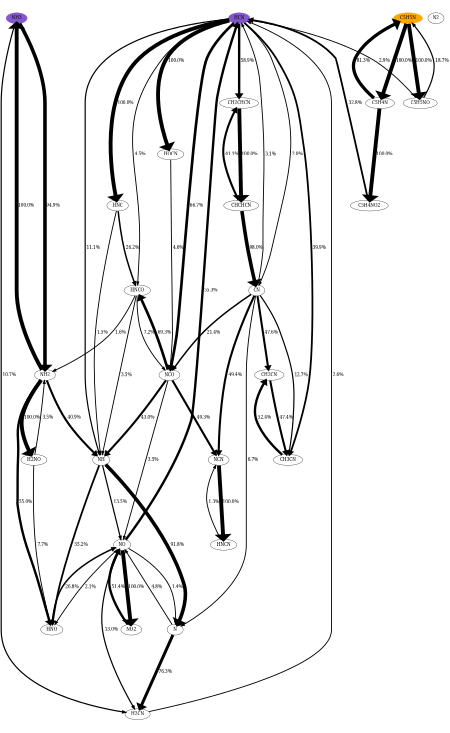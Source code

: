 digraph {
    graph [b="0,0,1558,558", rankdir=TB, center=true, splines=True, size="3,5!", dpi=400, ratio="fill"];
	NO -> HNO [label=" 2.1%" fontcolor=black fontname=serif fontsize=16 penwidth=3]
	NO -> N [label=" 1.4%" fontcolor=black fontname=serif fontsize=16 penwidth=3]
	NO -> NO2 [label=" 100.0%" fontcolor=black fontname=serif fontsize=16 penwidth=13]
	NO -> HCN [label=" 55.3%" fontcolor=black fontname=serif fontsize=16 penwidth=8]
	NO -> H2CN [label=" 13.0%" fontcolor=black fontname=serif fontsize=16 penwidth=4]
	HNO -> NO [label=" 26.8%" fontcolor=black fontname=serif fontsize=16 penwidth=5]
	NO2 -> NO [label=" 51.4%" fontcolor=black fontname=serif fontsize=16 penwidth=8]
	C5H5N -> C5H4N [label=" 100.0%" fontcolor=black fontname=serif fontsize=16 penwidth=13]
	C5H5N -> C5H5NO [label=" 100.0%" fontcolor=black fontname=serif fontsize=16 penwidth=13]
	NH3 -> NH2 [label=" 94.9%" fontcolor=black fontname=serif fontsize=16 penwidth=12]
	NH3 -> H2CN [label=" 10.7%" fontcolor=black fontname=serif fontsize=16 penwidth=4]
	HCN -> NH [label=" 11.1%" fontcolor=black fontname=serif fontsize=16 penwidth=4]
	HCN -> HNC [label=" 100.0%" fontcolor=black fontname=serif fontsize=16 penwidth=13]
	HCN -> CN [label=" 2.0%" fontcolor=black fontname=serif fontsize=16 penwidth=3]
	HCN -> HNCO [label=" 4.5%" fontcolor=black fontname=serif fontsize=16 penwidth=3]
	HCN -> NCO [label=" 66.7%" fontcolor=black fontname=serif fontsize=16 penwidth=9]
	HCN -> CH2CHCN [label=" 58.9%" fontcolor=black fontname=serif fontsize=16 penwidth=8]
	HCN -> HOCN [label=" 100.0%" fontcolor=black fontname=serif fontsize=16 penwidth=13]
	HCN -> CH3CN [label=" 39.9%" fontcolor=black fontname=serif fontsize=16 penwidth=6]
	N -> NO [label=" 4.8%" fontcolor=black fontname=serif fontsize=16 penwidth=3]
	N -> H2CN [label=" 76.3%" fontcolor=black fontname=serif fontsize=16 penwidth=10]
	H2CN -> HCN [label=" 2.6%" fontcolor=black fontname=serif fontsize=16 penwidth=3]
	C5H4N -> C5H5N [label=" 81.3%" fontcolor=black fontname=serif fontsize=16 penwidth=11]
	C5H4N -> C5H4NO2 [label=" 100.0%" fontcolor=black fontname=serif fontsize=16 penwidth=13]
	C5H5NO -> HCN [label=" 2.9%" fontcolor=black fontname=serif fontsize=16 penwidth=3]
	C5H5NO -> C5H5N [label=" 18.7%" fontcolor=black fontname=serif fontsize=16 penwidth=4]
	NH2 -> NH [label=" 40.9%" fontcolor=black fontname=serif fontsize=16 penwidth=7]
	NH2 -> HNO [label=" 55.0%" fontcolor=black fontname=serif fontsize=16 penwidth=8]
	NH2 -> H2NO [label=" 100.0%" fontcolor=black fontname=serif fontsize=16 penwidth=13]
	NH2 -> NH3 [label=" 100.0%" fontcolor=black fontname=serif fontsize=16 penwidth=13]
	NH -> HNO [label=" 35.2%" fontcolor=black fontname=serif fontsize=16 penwidth=6]
	NH -> N [label=" 91.8%" fontcolor=black fontname=serif fontsize=16 penwidth=12]
	NH -> NO [label=" 13.5%" fontcolor=black fontname=serif fontsize=16 penwidth=4]
	HNC -> NH [label=" 1.5%" fontcolor=black fontname=serif fontsize=16 penwidth=3]
	HNC -> HNCO [label=" 26.2%" fontcolor=black fontname=serif fontsize=16 penwidth=5]
	CN -> N [label=" 6.7%" fontcolor=black fontname=serif fontsize=16 penwidth=3]
	CN -> HCN [label=" 3.1%" fontcolor=black fontname=serif fontsize=16 penwidth=3]
	CN -> NCO [label=" 21.4%" fontcolor=black fontname=serif fontsize=16 penwidth=5]
	CN -> NCN [label=" 49.4%" fontcolor=black fontname=serif fontsize=16 penwidth=7]
	CN -> CH3CN [label=" 12.7%" fontcolor=black fontname=serif fontsize=16 penwidth=4]
	CN -> CH2CN [label=" 47.6%" fontcolor=black fontname=serif fontsize=16 penwidth=7]
	HNCO -> NH2 [label=" 1.6%" fontcolor=black fontname=serif fontsize=16 penwidth=3]
	HNCO -> NH [label=" 3.5%" fontcolor=black fontname=serif fontsize=16 penwidth=3]
	HNCO -> NCO [label=" 7.2%" fontcolor=black fontname=serif fontsize=16 penwidth=3]
	NCO -> NH [label=" 43.0%" fontcolor=black fontname=serif fontsize=16 penwidth=7]
	NCO -> NO [label=" 3.5%" fontcolor=black fontname=serif fontsize=16 penwidth=3]
	NCO -> HNCO [label=" 69.3%" fontcolor=black fontname=serif fontsize=16 penwidth=9]
	NCO -> NCN [label=" 49.3%" fontcolor=black fontname=serif fontsize=16 penwidth=7]
	CH2CHCN -> CHCHCN [label=" 100.0%" fontcolor=black fontname=serif fontsize=16 penwidth=13]
	HOCN -> NCO [label=" 4.6%" fontcolor=black fontname=serif fontsize=16 penwidth=3]
	CH3CN -> CH2CN [label=" 52.4%" fontcolor=black fontname=serif fontsize=16 penwidth=8]
	C5H4NO2 -> HCN [label=" 32.8%" fontcolor=black fontname=serif fontsize=16 penwidth=6]
	H2NO -> NH2 [label=" 3.5%" fontcolor=black fontname=serif fontsize=16 penwidth=3]
	H2NO -> HNO [label=" 7.7%" fontcolor=black fontname=serif fontsize=16 penwidth=3]
	NCN -> HNCN [label=" 100.0%" fontcolor=black fontname=serif fontsize=16 penwidth=13]
	CH2CN -> CH3CN [label=" 47.4%" fontcolor=black fontname=serif fontsize=16 penwidth=7]
	CHCHCN -> CN [label=" 98.0%" fontcolor=black fontname=serif fontsize=16 penwidth=12]
	CHCHCN -> CH2CHCN [label=" 41.1%" fontcolor=black fontname=serif fontsize=16 penwidth=7]
	HNCN -> NCN [label=" 1.3%" fontcolor=black fontname=serif fontsize=16 penwidth=3]
	NO [fontname=serif fontsize=16]
	N2 [fontname=serif fontsize=16]
	HNO [fontname=serif fontsize=16]
	NO2 [fontname=serif fontsize=16]
	C5H5N [fontname=serif fontsize=16]
	NH3 [fontname=serif fontsize=16]
	HCN [fontname=serif fontsize=16]
	N [fontname=serif fontsize=16]
	H2CN [fontname=serif fontsize=16]
	C5H4N [fontname=serif fontsize=16]
	C5H5NO [fontname=serif fontsize=16]
	NH2 [fontname=serif fontsize=16]
	NH [fontname=serif fontsize=16]
	HNC [fontname=serif fontsize=16]
	CN [fontname=serif fontsize=16]
	HNCO [fontname=serif fontsize=16]
	NCO [fontname=serif fontsize=16]
	CH2CHCN [fontname=serif fontsize=16]
	HOCN [fontname=serif fontsize=16]
	CH3CN [fontname=serif fontsize=16]
	C5H4NO2 [fontname=serif fontsize=16]
	H2NO [fontname=serif fontsize=16]
	NCN [fontname=serif fontsize=16]
	CH2CN [fontname=serif fontsize=16]
	CHCHCN [fontname=serif fontsize=16]
	HNCN [fontname=serif fontsize=16]
	HCN [color="#500dbab1" fillcolor="#500dbab1" style=filled]
	NH3 [color="#500dbab1" fillcolor="#500dbab1" style=filled]
	C5H5N [color=orange fillcolor=orange style=filled]

    {rank="source"; C5H5N,NH3,HCN,N2}
}